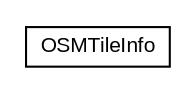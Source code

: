 #!/usr/local/bin/dot
#
# Class diagram 
# Generated by UMLGraph version R5_6-24-gf6e263 (http://www.umlgraph.org/)
#

digraph G {
	edge [fontname="arial",fontsize=10,labelfontname="arial",labelfontsize=10];
	node [fontname="arial",fontsize=10,shape=plaintext];
	nodesep=0.25;
	ranksep=0.5;
	// org.osmdroid.mtp.adt.OSMTileInfo
	c329 [label=<<table title="org.osmdroid.mtp.adt.OSMTileInfo" border="0" cellborder="1" cellspacing="0" cellpadding="2" port="p" href="./OSMTileInfo.html">
		<tr><td><table border="0" cellspacing="0" cellpadding="1">
<tr><td align="center" balign="center"> OSMTileInfo </td></tr>
		</table></td></tr>
		</table>>, URL="./OSMTileInfo.html", fontname="arial", fontcolor="black", fontsize=10.0];
}

